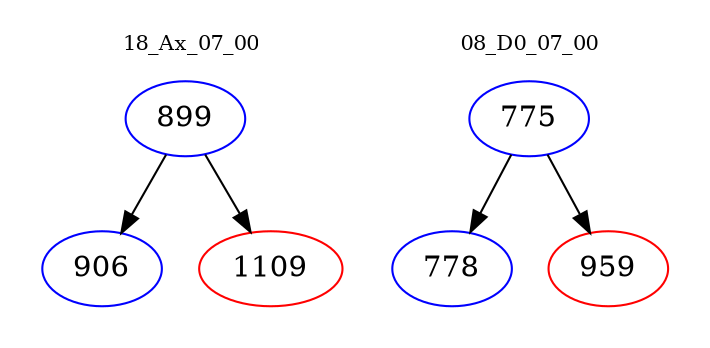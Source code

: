 digraph{
subgraph cluster_0 {
color = white
label = "18_Ax_07_00";
fontsize=10;
T0_899 [label="899", color="blue"]
T0_899 -> T0_906 [color="black"]
T0_906 [label="906", color="blue"]
T0_899 -> T0_1109 [color="black"]
T0_1109 [label="1109", color="red"]
}
subgraph cluster_1 {
color = white
label = "08_D0_07_00";
fontsize=10;
T1_775 [label="775", color="blue"]
T1_775 -> T1_778 [color="black"]
T1_778 [label="778", color="blue"]
T1_775 -> T1_959 [color="black"]
T1_959 [label="959", color="red"]
}
}
